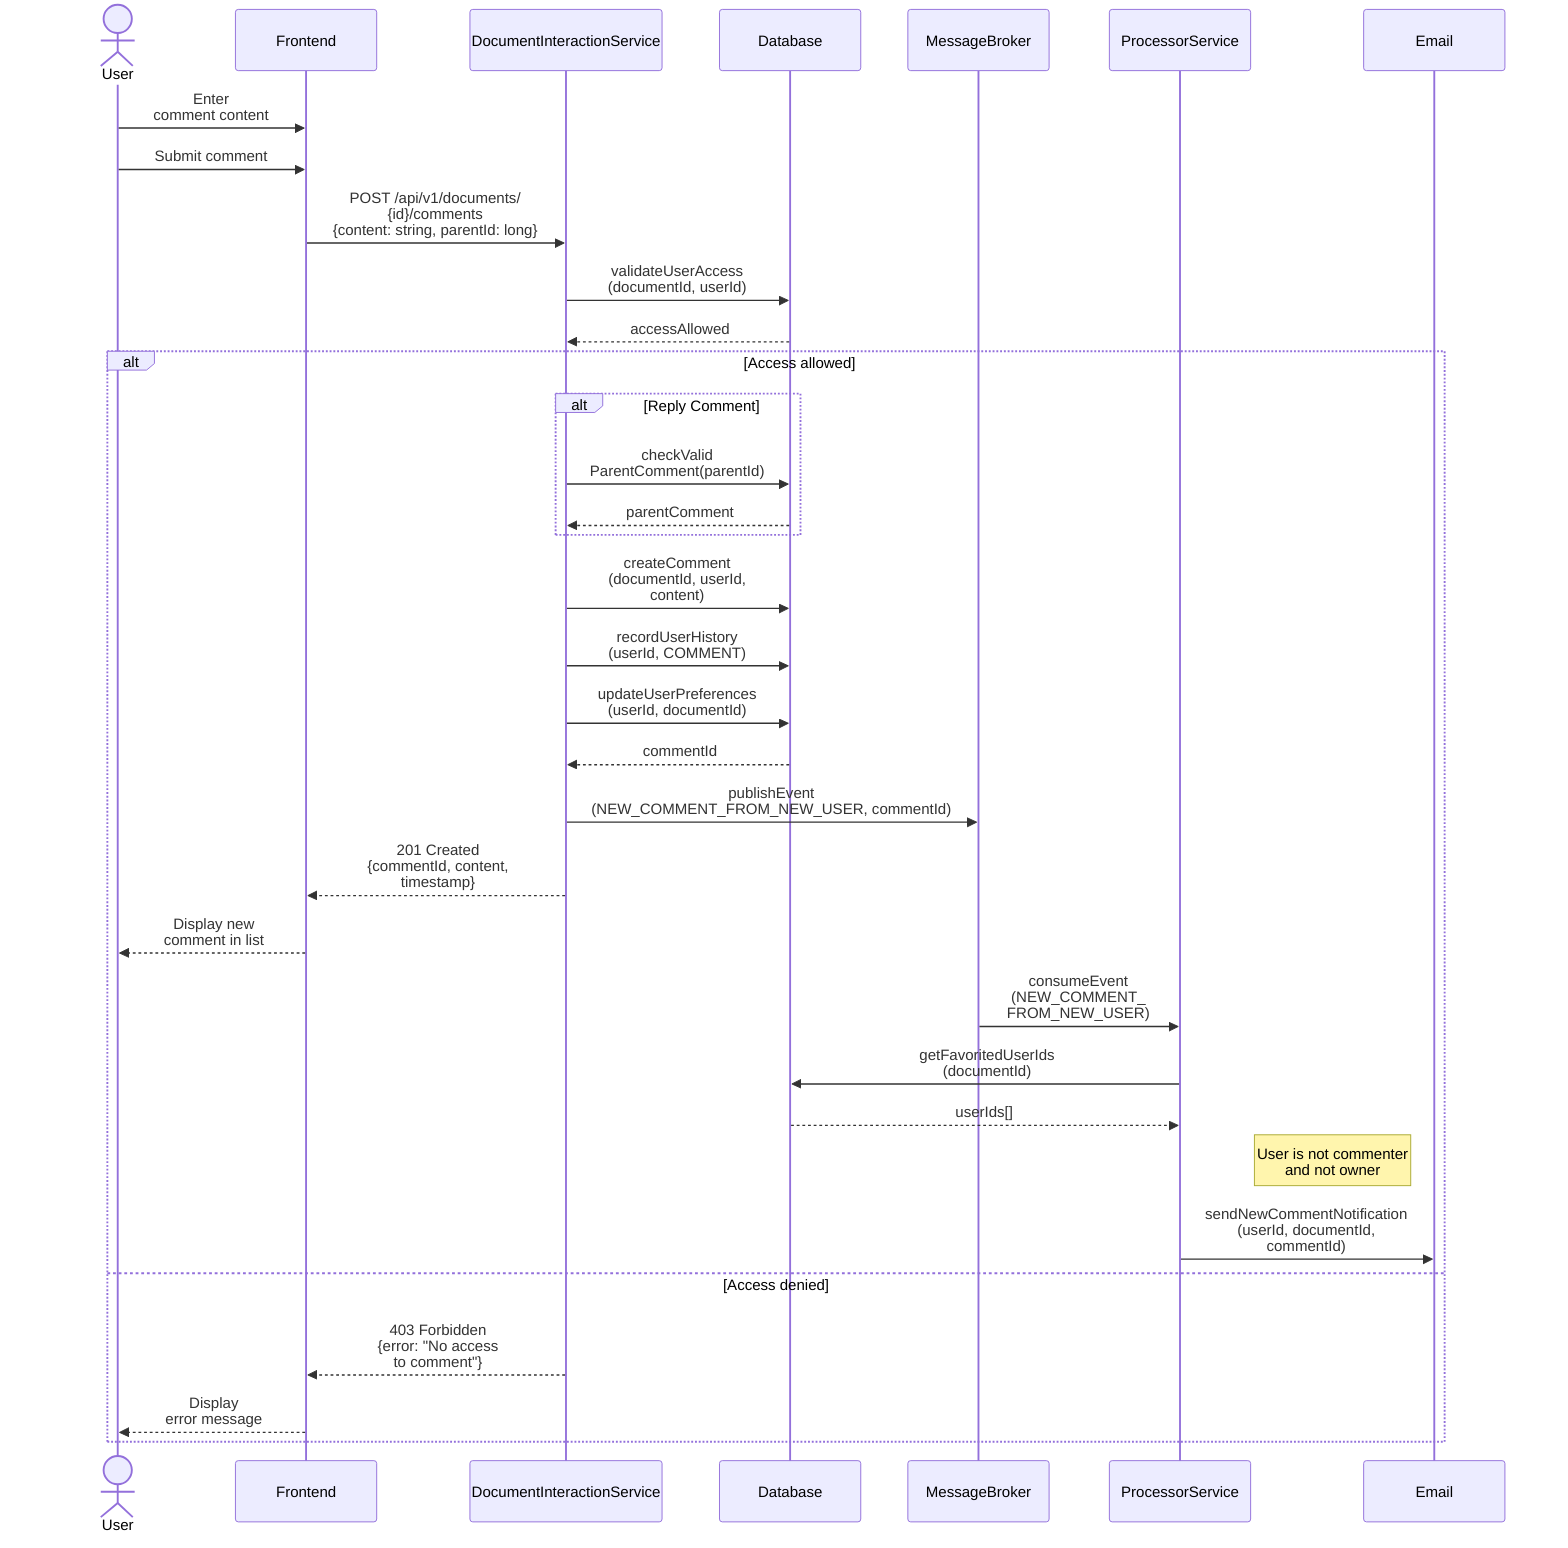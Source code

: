 sequenceDiagram
    actor User
    participant Frontend
    participant DIS as DocumentInteractionService
    participant DB as Database
    participant MB as MessageBroker
    participant PS as ProcessorService
    participant NS as Email

    User->>Frontend: Enter <br> comment content
    User->>Frontend: Submit comment

    Frontend->>DIS: POST /api/v1/documents/<br>{id}/comments<br>{content: string, parentId: long}

    DIS->>DB: validateUserAccess<br>(documentId, userId)
    DB-->>DIS: accessAllowed

    alt Access allowed
        alt Reply Comment
            DIS->>DB: checkValid<br>ParentComment(parentId)
            DB-->>DIS: parentComment
        end

        DIS->>DB: createComment<br>(documentId, userId,<br> content)

        DIS->>DB: recordUserHistory<br>(userId, COMMENT)
        DIS->>DB: updateUserPreferences<br>(userId, documentId)
        DB-->>DIS: commentId

        DIS->>MB: publishEvent<br>(NEW_COMMENT_FROM_NEW_USER, commentId)
        DIS-->>Frontend: 201 Created <br>{commentId, content, <br>timestamp}
        Frontend-->>User: Display new <br> comment in list

        MB->>PS: consumeEvent<br>(NEW_COMMENT_<br>FROM_NEW_USER)

        PS->>DB: getFavoritedUserIds<br>(documentId)
        DB-->>PS: userIds[]

        Note left of NS: User is not commenter <br> and not owner
        PS->>NS: sendNewCommentNotification<br>(userId, documentId, <br> commentId)
    else Access denied
        DIS-->>Frontend: 403 Forbidden<br>{error: "No access <br> to comment"}
        Frontend-->>User: Display <br> error message
    end